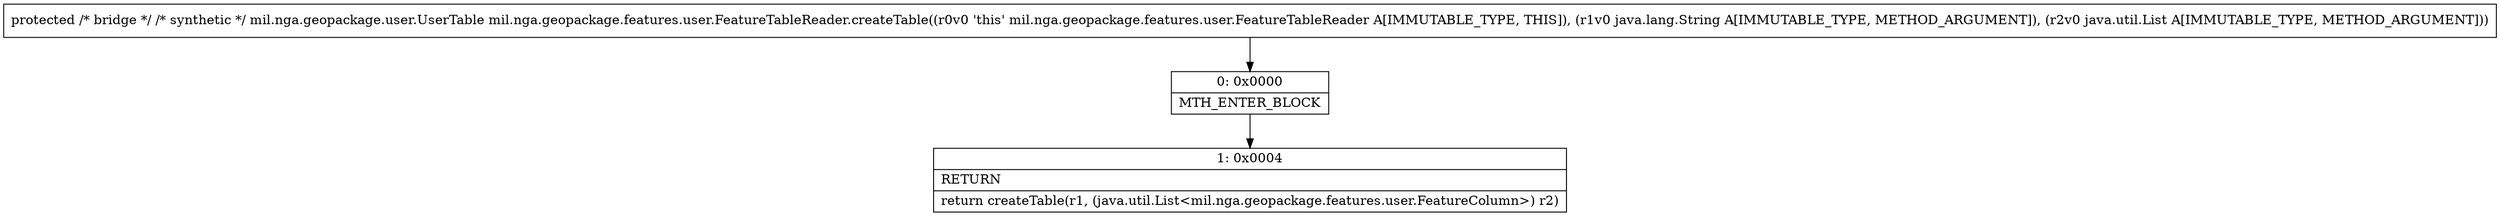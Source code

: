 digraph "CFG formil.nga.geopackage.features.user.FeatureTableReader.createTable(Ljava\/lang\/String;Ljava\/util\/List;)Lmil\/nga\/geopackage\/user\/UserTable;" {
Node_0 [shape=record,label="{0\:\ 0x0000|MTH_ENTER_BLOCK\l}"];
Node_1 [shape=record,label="{1\:\ 0x0004|RETURN\l|return createTable(r1, (java.util.List\<mil.nga.geopackage.features.user.FeatureColumn\>) r2)\l}"];
MethodNode[shape=record,label="{protected \/* bridge *\/ \/* synthetic *\/ mil.nga.geopackage.user.UserTable mil.nga.geopackage.features.user.FeatureTableReader.createTable((r0v0 'this' mil.nga.geopackage.features.user.FeatureTableReader A[IMMUTABLE_TYPE, THIS]), (r1v0 java.lang.String A[IMMUTABLE_TYPE, METHOD_ARGUMENT]), (r2v0 java.util.List A[IMMUTABLE_TYPE, METHOD_ARGUMENT])) }"];
MethodNode -> Node_0;
Node_0 -> Node_1;
}

